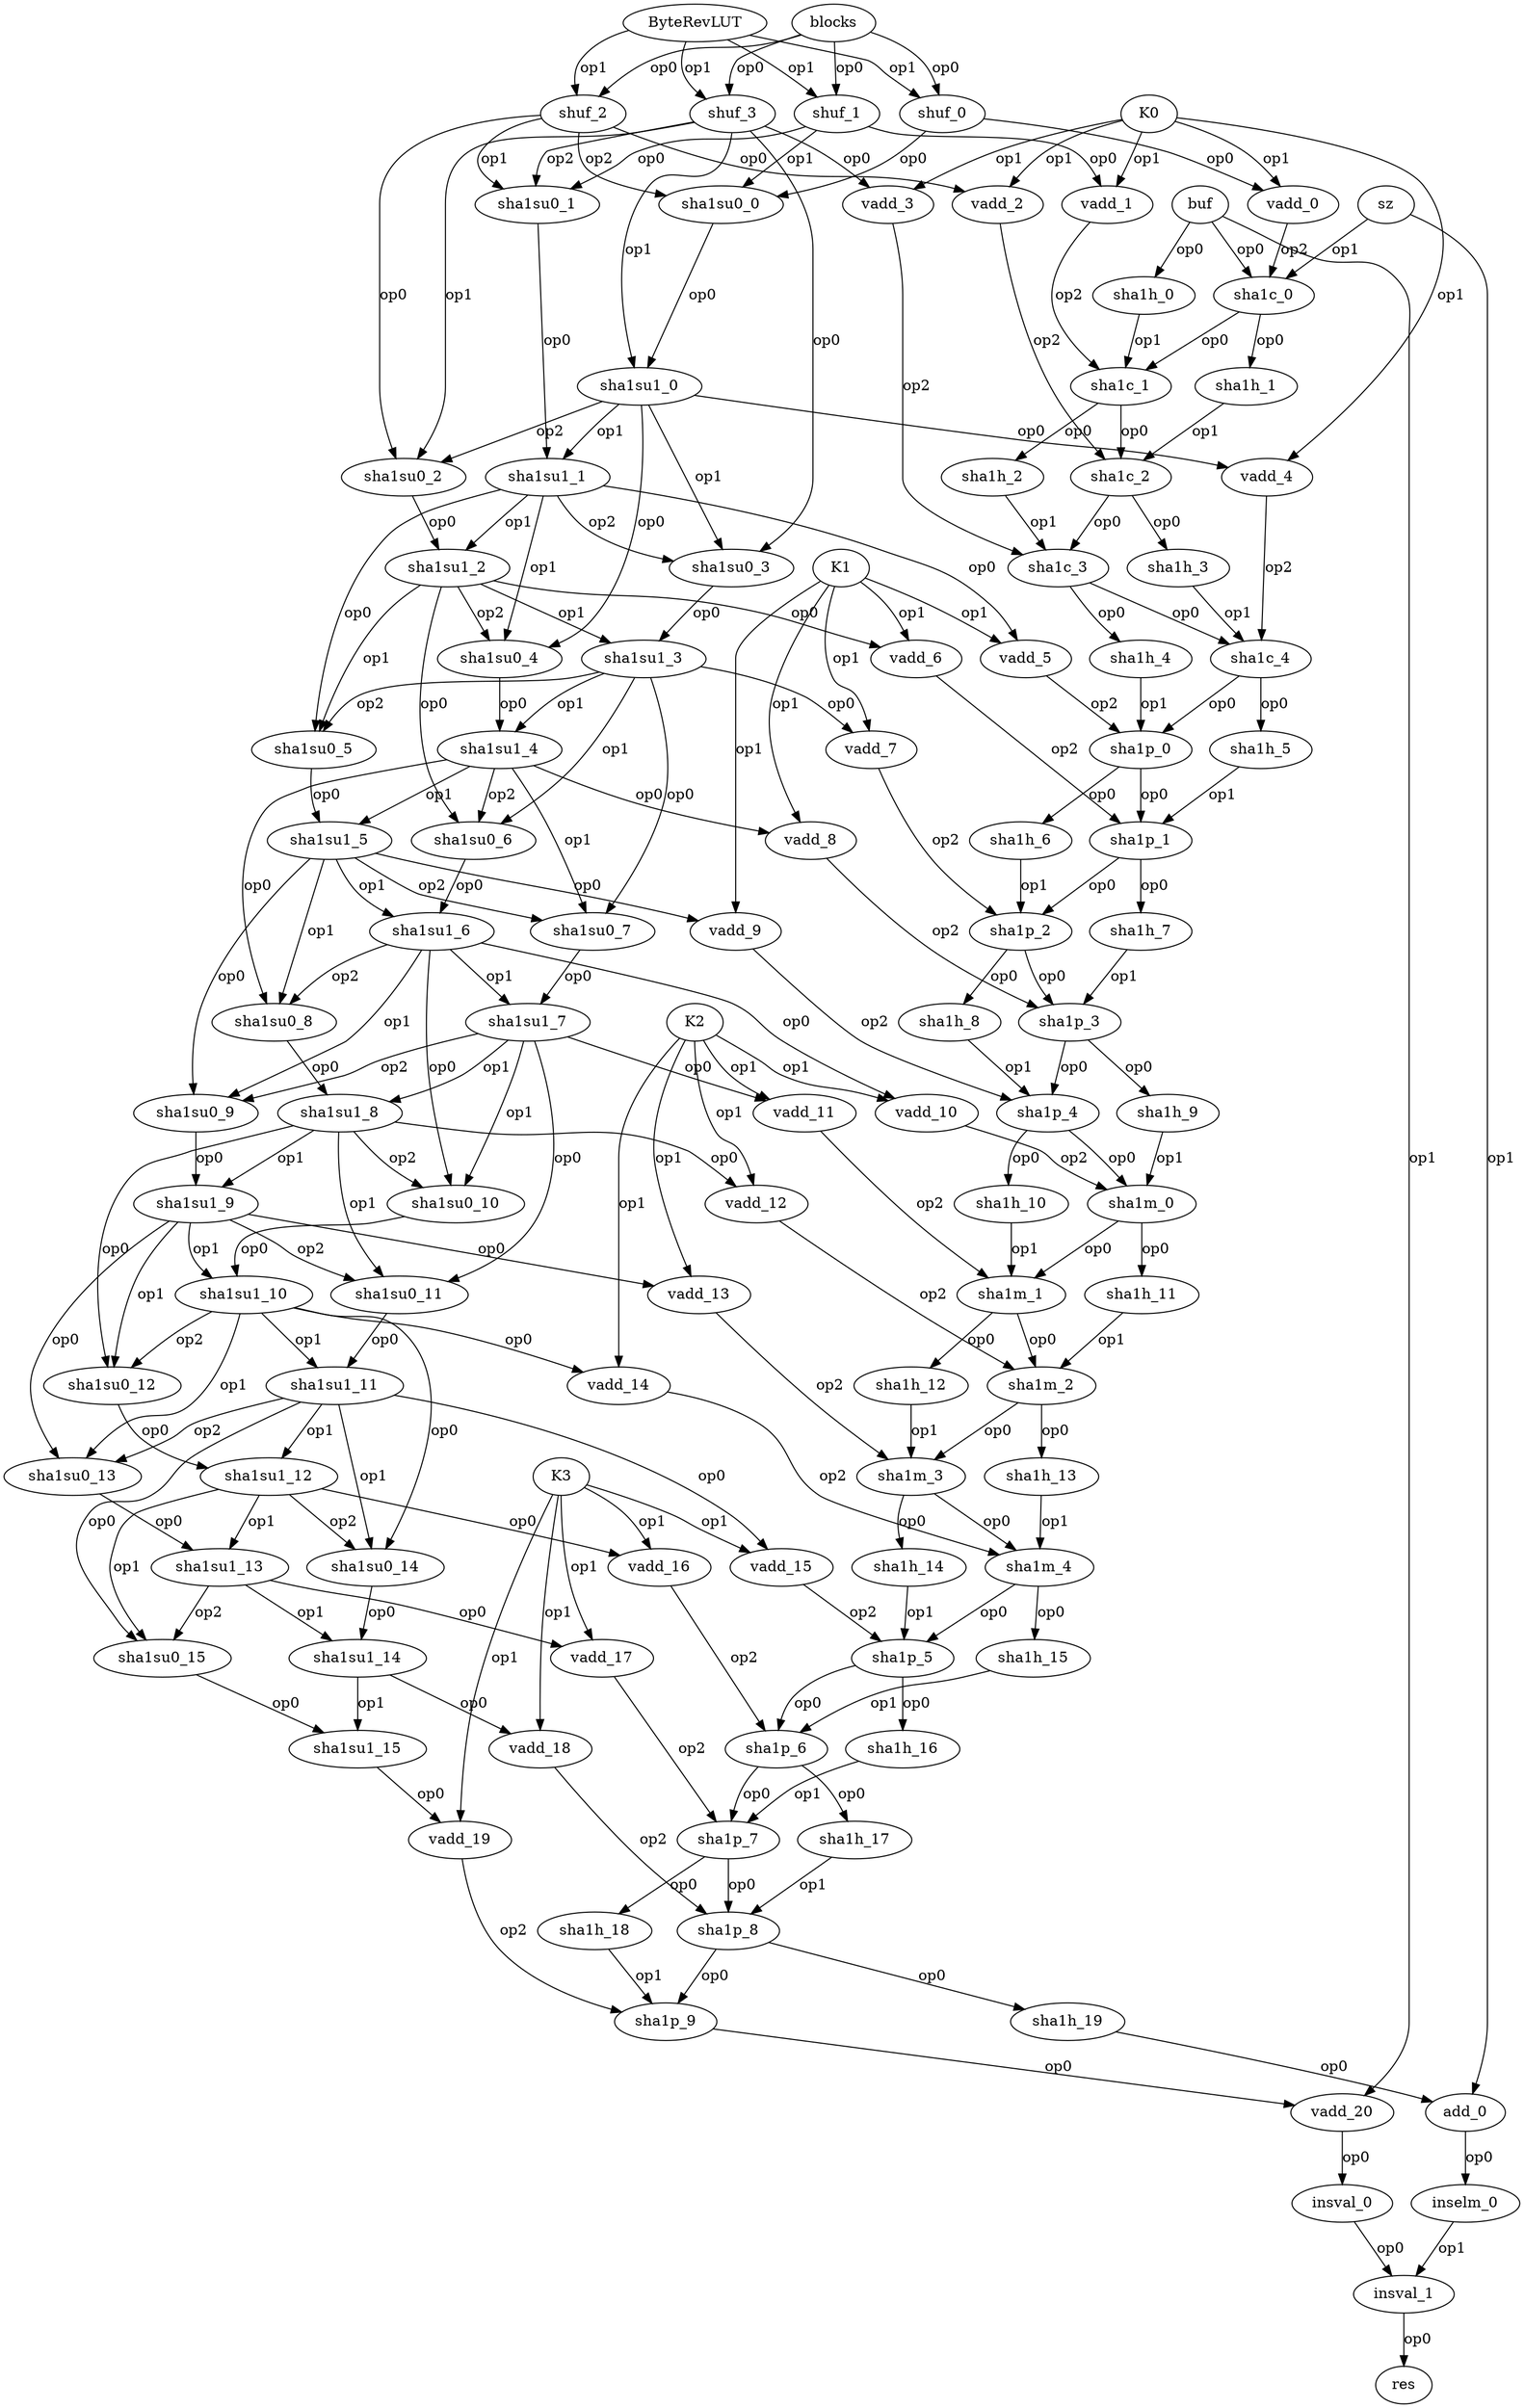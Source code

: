 strict digraph "" {
	blocks -> shuf_0	[label=op0];
	blocks -> shuf_1	[label=op0];
	blocks -> shuf_2	[label=op0];
	blocks -> shuf_3	[label=op0];
	shuf_0 -> vadd_0	[label=op0];
	shuf_0 -> sha1su0_0	[label=op0];
	ByteRevLUT -> shuf_0	[label=op1];
	ByteRevLUT -> shuf_1	[label=op1];
	ByteRevLUT -> shuf_2	[label=op1];
	ByteRevLUT -> shuf_3	[label=op1];
	shuf_1 -> vadd_1	[label=op0];
	shuf_1 -> sha1su0_0	[label=op1];
	shuf_1 -> sha1su0_1	[label=op0];
	shuf_2 -> vadd_2	[label=op0];
	shuf_2 -> sha1su0_0	[label=op2];
	shuf_2 -> sha1su0_1	[label=op1];
	shuf_2 -> sha1su0_2	[label=op0];
	shuf_3 -> vadd_3	[label=op0];
	shuf_3 -> sha1su1_0	[label=op1];
	shuf_3 -> sha1su0_1	[label=op2];
	shuf_3 -> sha1su0_2	[label=op1];
	shuf_3 -> sha1su0_3	[label=op0];
	vadd_0 -> sha1c_0	[label=op2];
	K0 -> vadd_0	[label=op1];
	K0 -> vadd_1	[label=op1];
	K0 -> vadd_2	[label=op1];
	K0 -> vadd_3	[label=op1];
	K0 -> vadd_4	[label=op1];
	vadd_1 -> sha1c_1	[label=op2];
	buf -> sha1h_0	[label=op0];
	buf -> sha1c_0	[label=op0];
	buf -> vadd_20	[label=op1];
	sha1h_0 -> sha1c_1	[label=op1];
	sha1c_0 -> sha1h_1	[label=op0];
	sha1c_0 -> sha1c_1	[label=op0];
	sz -> sha1c_0	[label=op1];
	sz -> add_0	[label=op1];
	vadd_2 -> sha1c_2	[label=op2];
	sha1su0_0 -> sha1su1_0	[label=op0];
	sha1h_1 -> sha1c_2	[label=op1];
	sha1c_1 -> sha1h_2	[label=op0];
	sha1c_1 -> sha1c_2	[label=op0];
	vadd_3 -> sha1c_3	[label=op2];
	sha1su1_0 -> vadd_4	[label=op0];
	sha1su1_0 -> sha1su1_1	[label=op1];
	sha1su1_0 -> sha1su0_2	[label=op2];
	sha1su1_0 -> sha1su0_3	[label=op1];
	sha1su1_0 -> sha1su0_4	[label=op0];
	sha1su0_1 -> sha1su1_1	[label=op0];
	sha1h_2 -> sha1c_3	[label=op1];
	sha1c_2 -> sha1h_3	[label=op0];
	sha1c_2 -> sha1c_3	[label=op0];
	vadd_4 -> sha1c_4	[label=op2];
	sha1su1_1 -> vadd_5	[label=op0];
	sha1su1_1 -> sha1su1_2	[label=op1];
	sha1su1_1 -> sha1su0_3	[label=op2];
	sha1su1_1 -> sha1su0_4	[label=op1];
	sha1su1_1 -> sha1su0_5	[label=op0];
	sha1su0_2 -> sha1su1_2	[label=op0];
	sha1h_3 -> sha1c_4	[label=op1];
	sha1c_3 -> sha1h_4	[label=op0];
	sha1c_3 -> sha1c_4	[label=op0];
	vadd_5 -> sha1p_0	[label=op2];
	K1 -> vadd_5	[label=op1];
	K1 -> vadd_6	[label=op1];
	K1 -> vadd_7	[label=op1];
	K1 -> vadd_8	[label=op1];
	K1 -> vadd_9	[label=op1];
	sha1su1_2 -> vadd_6	[label=op0];
	sha1su1_2 -> sha1su1_3	[label=op1];
	sha1su1_2 -> sha1su0_4	[label=op2];
	sha1su1_2 -> sha1su0_5	[label=op1];
	sha1su1_2 -> sha1su0_6	[label=op0];
	sha1su0_3 -> sha1su1_3	[label=op0];
	sha1h_4 -> sha1p_0	[label=op1];
	sha1c_4 -> sha1h_5	[label=op0];
	sha1c_4 -> sha1p_0	[label=op0];
	vadd_6 -> sha1p_1	[label=op2];
	sha1su1_3 -> vadd_7	[label=op0];
	sha1su1_3 -> sha1su1_4	[label=op1];
	sha1su1_3 -> sha1su0_5	[label=op2];
	sha1su1_3 -> sha1su0_6	[label=op1];
	sha1su1_3 -> sha1su0_7	[label=op0];
	sha1su0_4 -> sha1su1_4	[label=op0];
	sha1h_5 -> sha1p_1	[label=op1];
	sha1p_0 -> sha1h_6	[label=op0];
	sha1p_0 -> sha1p_1	[label=op0];
	vadd_7 -> sha1p_2	[label=op2];
	sha1su1_4 -> vadd_8	[label=op0];
	sha1su1_4 -> sha1su1_5	[label=op1];
	sha1su1_4 -> sha1su0_6	[label=op2];
	sha1su1_4 -> sha1su0_7	[label=op1];
	sha1su1_4 -> sha1su0_8	[label=op0];
	sha1su0_5 -> sha1su1_5	[label=op0];
	sha1h_6 -> sha1p_2	[label=op1];
	sha1p_1 -> sha1h_7	[label=op0];
	sha1p_1 -> sha1p_2	[label=op0];
	vadd_8 -> sha1p_3	[label=op2];
	sha1su1_5 -> vadd_9	[label=op0];
	sha1su1_5 -> sha1su1_6	[label=op1];
	sha1su1_5 -> sha1su0_7	[label=op2];
	sha1su1_5 -> sha1su0_8	[label=op1];
	sha1su1_5 -> sha1su0_9	[label=op0];
	sha1su0_6 -> sha1su1_6	[label=op0];
	sha1h_7 -> sha1p_3	[label=op1];
	sha1p_2 -> sha1h_8	[label=op0];
	sha1p_2 -> sha1p_3	[label=op0];
	vadd_9 -> sha1p_4	[label=op2];
	sha1su1_6 -> vadd_10	[label=op0];
	sha1su1_6 -> sha1su1_7	[label=op1];
	sha1su1_6 -> sha1su0_8	[label=op2];
	sha1su1_6 -> sha1su0_9	[label=op1];
	sha1su1_6 -> sha1su0_10	[label=op0];
	sha1su0_7 -> sha1su1_7	[label=op0];
	sha1h_8 -> sha1p_4	[label=op1];
	sha1p_3 -> sha1h_9	[label=op0];
	sha1p_3 -> sha1p_4	[label=op0];
	vadd_10 -> sha1m_0	[label=op2];
	K2 -> vadd_10	[label=op1];
	K2 -> vadd_11	[label=op1];
	K2 -> vadd_12	[label=op1];
	K2 -> vadd_13	[label=op1];
	K2 -> vadd_14	[label=op1];
	sha1su1_7 -> vadd_11	[label=op0];
	sha1su1_7 -> sha1su1_8	[label=op1];
	sha1su1_7 -> sha1su0_9	[label=op2];
	sha1su1_7 -> sha1su0_10	[label=op1];
	sha1su1_7 -> sha1su0_11	[label=op0];
	sha1su0_8 -> sha1su1_8	[label=op0];
	sha1h_9 -> sha1m_0	[label=op1];
	sha1p_4 -> sha1h_10	[label=op0];
	sha1p_4 -> sha1m_0	[label=op0];
	vadd_11 -> sha1m_1	[label=op2];
	sha1su1_8 -> vadd_12	[label=op0];
	sha1su1_8 -> sha1su1_9	[label=op1];
	sha1su1_8 -> sha1su0_10	[label=op2];
	sha1su1_8 -> sha1su0_11	[label=op1];
	sha1su1_8 -> sha1su0_12	[label=op0];
	sha1su0_9 -> sha1su1_9	[label=op0];
	sha1h_10 -> sha1m_1	[label=op1];
	sha1m_0 -> sha1h_11	[label=op0];
	sha1m_0 -> sha1m_1	[label=op0];
	vadd_12 -> sha1m_2	[label=op2];
	sha1su1_9 -> vadd_13	[label=op0];
	sha1su1_9 -> sha1su1_10	[label=op1];
	sha1su1_9 -> sha1su0_11	[label=op2];
	sha1su1_9 -> sha1su0_12	[label=op1];
	sha1su1_9 -> sha1su0_13	[label=op0];
	sha1su0_10 -> sha1su1_10	[label=op0];
	sha1h_11 -> sha1m_2	[label=op1];
	sha1m_1 -> sha1h_12	[label=op0];
	sha1m_1 -> sha1m_2	[label=op0];
	vadd_13 -> sha1m_3	[label=op2];
	sha1su1_10 -> vadd_14	[label=op0];
	sha1su1_10 -> sha1su1_11	[label=op1];
	sha1su1_10 -> sha1su0_12	[label=op2];
	sha1su1_10 -> sha1su0_13	[label=op1];
	sha1su1_10 -> sha1su0_14	[label=op0];
	sha1su0_11 -> sha1su1_11	[label=op0];
	sha1h_12 -> sha1m_3	[label=op1];
	sha1m_2 -> sha1h_13	[label=op0];
	sha1m_2 -> sha1m_3	[label=op0];
	vadd_14 -> sha1m_4	[label=op2];
	sha1su1_11 -> vadd_15	[label=op0];
	sha1su1_11 -> sha1su1_12	[label=op1];
	sha1su1_11 -> sha1su0_13	[label=op2];
	sha1su1_11 -> sha1su0_14	[label=op1];
	sha1su1_11 -> sha1su0_15	[label=op0];
	sha1su0_12 -> sha1su1_12	[label=op0];
	sha1h_13 -> sha1m_4	[label=op1];
	sha1m_3 -> sha1h_14	[label=op0];
	sha1m_3 -> sha1m_4	[label=op0];
	vadd_15 -> sha1p_5	[label=op2];
	K3 -> vadd_15	[label=op1];
	K3 -> vadd_16	[label=op1];
	K3 -> vadd_17	[label=op1];
	K3 -> vadd_18	[label=op1];
	K3 -> vadd_19	[label=op1];
	sha1su1_12 -> vadd_16	[label=op0];
	sha1su1_12 -> sha1su1_13	[label=op1];
	sha1su1_12 -> sha1su0_14	[label=op2];
	sha1su1_12 -> sha1su0_15	[label=op1];
	sha1su0_13 -> sha1su1_13	[label=op0];
	sha1h_14 -> sha1p_5	[label=op1];
	sha1m_4 -> sha1h_15	[label=op0];
	sha1m_4 -> sha1p_5	[label=op0];
	vadd_16 -> sha1p_6	[label=op2];
	sha1su1_13 -> vadd_17	[label=op0];
	sha1su1_13 -> sha1su1_14	[label=op1];
	sha1su1_13 -> sha1su0_15	[label=op2];
	sha1su0_14 -> sha1su1_14	[label=op0];
	sha1h_15 -> sha1p_6	[label=op1];
	sha1p_5 -> sha1h_16	[label=op0];
	sha1p_5 -> sha1p_6	[label=op0];
	vadd_17 -> sha1p_7	[label=op2];
	sha1su1_14 -> vadd_18	[label=op0];
	sha1su1_14 -> sha1su1_15	[label=op1];
	sha1su0_15 -> sha1su1_15	[label=op0];
	sha1h_16 -> sha1p_7	[label=op1];
	sha1p_6 -> sha1h_17	[label=op0];
	sha1p_6 -> sha1p_7	[label=op0];
	vadd_18 -> sha1p_8	[label=op2];
	sha1su1_15 -> vadd_19	[label=op0];
	sha1h_17 -> sha1p_8	[label=op1];
	sha1p_7 -> sha1h_18	[label=op0];
	sha1p_7 -> sha1p_8	[label=op0];
	vadd_19 -> sha1p_9	[label=op2];
	sha1h_18 -> sha1p_9	[label=op1];
	sha1p_8 -> sha1h_19	[label=op0];
	sha1p_8 -> sha1p_9	[label=op0];
	sha1h_19 -> add_0	[label=op0];
	sha1p_9 -> vadd_20	[label=op0];
	vadd_20 -> insval_0	[label=op0];
	add_0 -> inselm_0	[label=op0];
	inselm_0 -> insval_1	[label=op1];
	insval_0 -> insval_1	[label=op0];
	insval_1 -> res	[label=op0];
}
